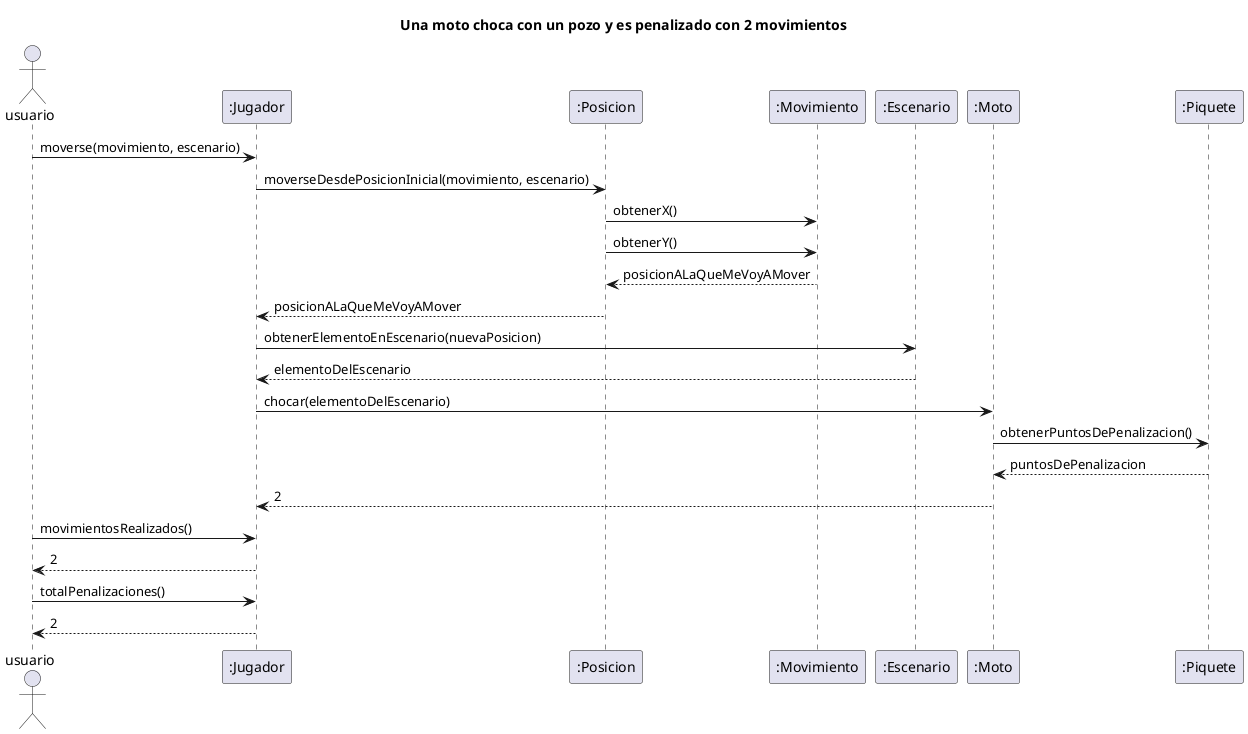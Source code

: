 @startuml
title Una moto choca con un pozo y es penalizado con 2 movimientos

Actor usuario

"usuario" -> ":Jugador": moverse(movimiento, escenario)
":Jugador" -> ":Posicion": moverseDesdePosicionInicial(movimiento, escenario)
":Posicion" -> ":Movimiento": obtenerX()
":Posicion" -> ":Movimiento": obtenerY()
return posicionALaQueMeVoyAMover
":Posicion" --> ":Jugador": posicionALaQueMeVoyAMover
":Jugador" -> ":Escenario": obtenerElementoEnEscenario(nuevaPosicion)
":Escenario" --> ":Jugador": elementoDelEscenario
":Jugador" -> ":Moto": chocar(elementoDelEscenario)
":Moto" -> ":Piquete": obtenerPuntosDePenalizacion()
return puntosDePenalizacion
":Moto" --> ":Jugador": 2
"usuario" -> ":Jugador": movimientosRealizados()
return 2
"usuario" -> ":Jugador": totalPenalizaciones()
return 2

@enduml